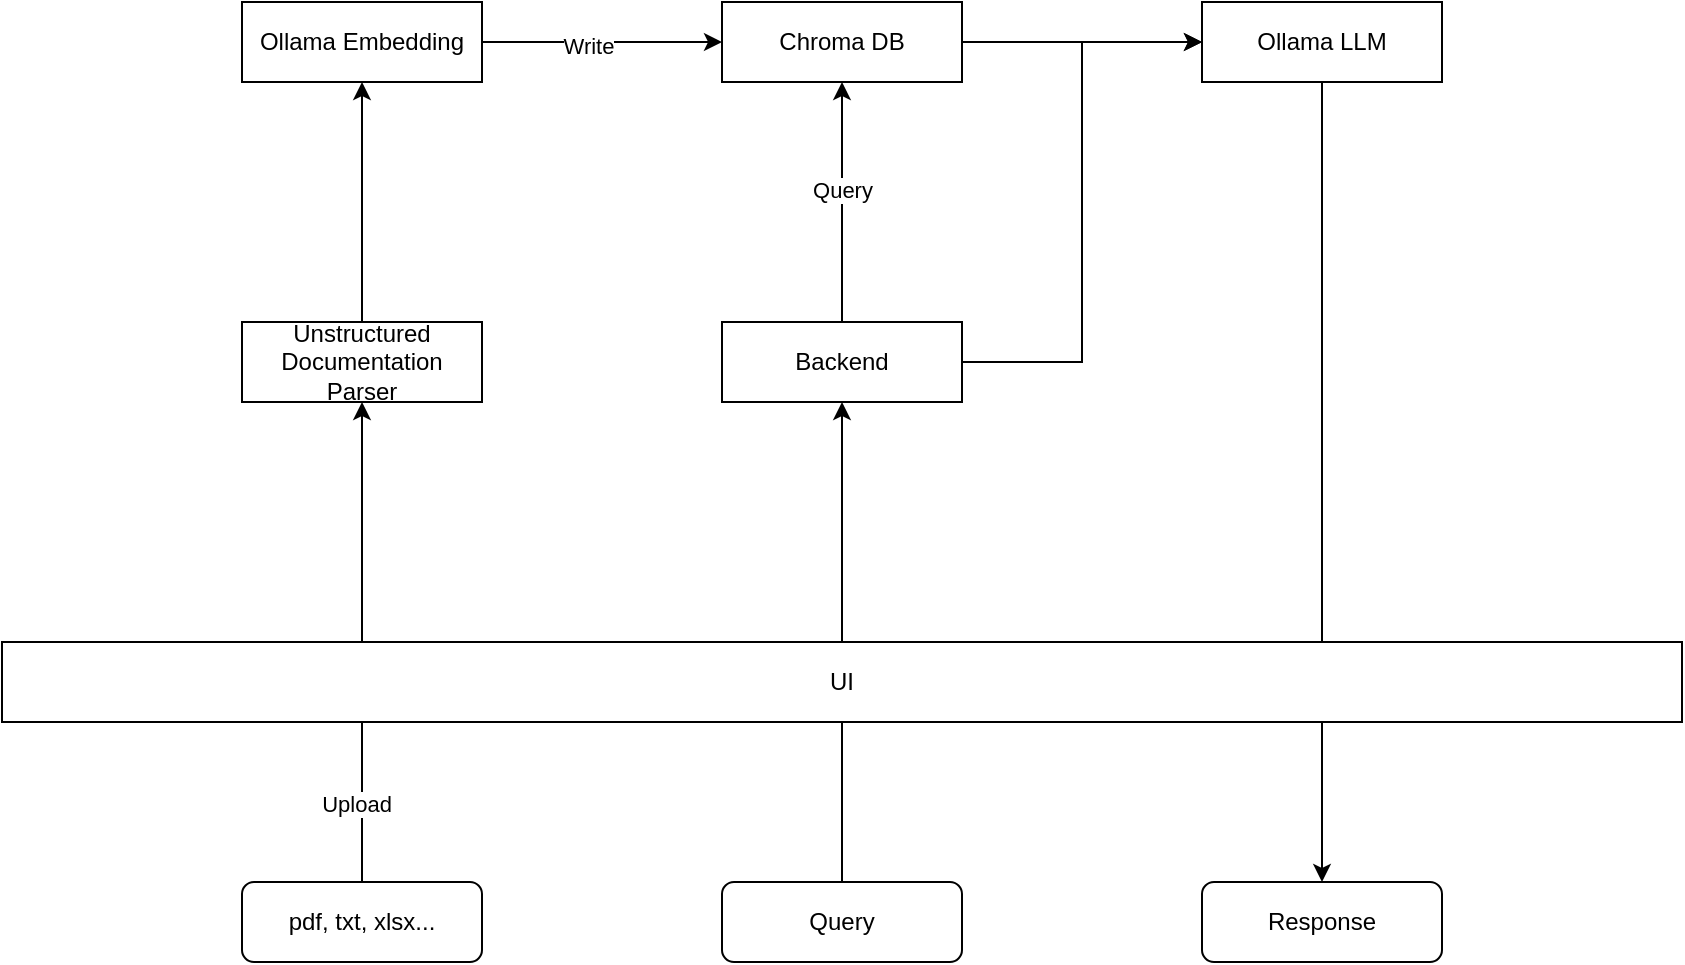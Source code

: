<mxfile version="24.4.6" type="github">
  <diagram name="Page-1" id="AGcUlClqXVcXV1Il2NJH">
    <mxGraphModel dx="1194" dy="756" grid="1" gridSize="10" guides="1" tooltips="1" connect="1" arrows="1" fold="1" page="1" pageScale="1" pageWidth="850" pageHeight="1100" math="0" shadow="0">
      <root>
        <mxCell id="0" />
        <mxCell id="1" parent="0" />
        <mxCell id="VTZHkho3guksOpkpeBhN-16" style="edgeStyle=orthogonalEdgeStyle;rounded=0;orthogonalLoop=1;jettySize=auto;html=1;exitX=0.5;exitY=0;exitDx=0;exitDy=0;entryX=0.5;entryY=1;entryDx=0;entryDy=0;" edge="1" parent="1" source="VTZHkho3guksOpkpeBhN-15" target="VTZHkho3guksOpkpeBhN-1">
          <mxGeometry relative="1" as="geometry" />
        </mxCell>
        <mxCell id="VTZHkho3guksOpkpeBhN-9" style="edgeStyle=orthogonalEdgeStyle;rounded=0;orthogonalLoop=1;jettySize=auto;html=1;exitX=0.5;exitY=0;exitDx=0;exitDy=0;entryX=0.5;entryY=1;entryDx=0;entryDy=0;" edge="1" parent="1" source="VTZHkho3guksOpkpeBhN-8" target="VTZHkho3guksOpkpeBhN-7">
          <mxGeometry relative="1" as="geometry" />
        </mxCell>
        <mxCell id="VTZHkho3guksOpkpeBhN-10" value="Upload" style="edgeLabel;html=1;align=center;verticalAlign=middle;resizable=0;points=[];" vertex="1" connectable="0" parent="VTZHkho3guksOpkpeBhN-9">
          <mxGeometry x="-0.021" y="3" relative="1" as="geometry">
            <mxPoint y="78" as="offset" />
          </mxGeometry>
        </mxCell>
        <mxCell id="VTZHkho3guksOpkpeBhN-17" style="edgeStyle=orthogonalEdgeStyle;rounded=0;orthogonalLoop=1;jettySize=auto;html=1;exitX=0.5;exitY=0;exitDx=0;exitDy=0;entryX=0.5;entryY=1;entryDx=0;entryDy=0;" edge="1" parent="1" source="VTZHkho3guksOpkpeBhN-1" target="VTZHkho3guksOpkpeBhN-5">
          <mxGeometry relative="1" as="geometry" />
        </mxCell>
        <mxCell id="VTZHkho3guksOpkpeBhN-18" value="Query" style="edgeLabel;html=1;align=center;verticalAlign=middle;resizable=0;points=[];" vertex="1" connectable="0" parent="VTZHkho3guksOpkpeBhN-17">
          <mxGeometry x="0.1" y="3" relative="1" as="geometry">
            <mxPoint x="3" as="offset" />
          </mxGeometry>
        </mxCell>
        <mxCell id="VTZHkho3guksOpkpeBhN-20" style="edgeStyle=orthogonalEdgeStyle;rounded=0;orthogonalLoop=1;jettySize=auto;html=1;exitX=1;exitY=0.5;exitDx=0;exitDy=0;entryX=0;entryY=0.5;entryDx=0;entryDy=0;" edge="1" parent="1" source="VTZHkho3guksOpkpeBhN-1" target="VTZHkho3guksOpkpeBhN-3">
          <mxGeometry relative="1" as="geometry" />
        </mxCell>
        <mxCell id="VTZHkho3guksOpkpeBhN-1" value="Backend" style="rounded=0;whiteSpace=wrap;html=1;" vertex="1" parent="1">
          <mxGeometry x="360" y="360" width="120" height="40" as="geometry" />
        </mxCell>
        <mxCell id="VTZHkho3guksOpkpeBhN-21" style="edgeStyle=orthogonalEdgeStyle;rounded=0;orthogonalLoop=1;jettySize=auto;html=1;exitX=0.5;exitY=1;exitDx=0;exitDy=0;" edge="1" parent="1" source="VTZHkho3guksOpkpeBhN-3">
          <mxGeometry relative="1" as="geometry">
            <mxPoint x="660" y="640" as="targetPoint" />
          </mxGeometry>
        </mxCell>
        <mxCell id="VTZHkho3guksOpkpeBhN-3" value="Ollama LLM" style="rounded=0;whiteSpace=wrap;html=1;" vertex="1" parent="1">
          <mxGeometry x="600" y="200" width="120" height="40" as="geometry" />
        </mxCell>
        <mxCell id="VTZHkho3guksOpkpeBhN-19" style="edgeStyle=orthogonalEdgeStyle;rounded=0;orthogonalLoop=1;jettySize=auto;html=1;exitX=1;exitY=0.5;exitDx=0;exitDy=0;entryX=0;entryY=0.5;entryDx=0;entryDy=0;" edge="1" parent="1" source="VTZHkho3guksOpkpeBhN-5" target="VTZHkho3guksOpkpeBhN-3">
          <mxGeometry relative="1" as="geometry" />
        </mxCell>
        <mxCell id="VTZHkho3guksOpkpeBhN-5" value="Chroma DB" style="rounded=0;whiteSpace=wrap;html=1;" vertex="1" parent="1">
          <mxGeometry x="360" y="200" width="120" height="40" as="geometry" />
        </mxCell>
        <mxCell id="VTZHkho3guksOpkpeBhN-4" value="UI" style="rounded=0;whiteSpace=wrap;html=1;" vertex="1" parent="1">
          <mxGeometry y="520" width="840" height="40" as="geometry" />
        </mxCell>
        <mxCell id="VTZHkho3guksOpkpeBhN-13" style="edgeStyle=orthogonalEdgeStyle;rounded=0;orthogonalLoop=1;jettySize=auto;html=1;exitX=1;exitY=0.5;exitDx=0;exitDy=0;entryX=0;entryY=0.5;entryDx=0;entryDy=0;" edge="1" parent="1" source="VTZHkho3guksOpkpeBhN-6" target="VTZHkho3guksOpkpeBhN-5">
          <mxGeometry relative="1" as="geometry" />
        </mxCell>
        <mxCell id="VTZHkho3guksOpkpeBhN-14" value="Write" style="edgeLabel;html=1;align=center;verticalAlign=middle;resizable=0;points=[];" vertex="1" connectable="0" parent="VTZHkho3guksOpkpeBhN-13">
          <mxGeometry x="-0.117" y="-2" relative="1" as="geometry">
            <mxPoint as="offset" />
          </mxGeometry>
        </mxCell>
        <mxCell id="VTZHkho3guksOpkpeBhN-6" value="Ollama Embedding" style="rounded=0;whiteSpace=wrap;html=1;" vertex="1" parent="1">
          <mxGeometry x="120" y="200" width="120" height="40" as="geometry" />
        </mxCell>
        <mxCell id="VTZHkho3guksOpkpeBhN-12" style="edgeStyle=orthogonalEdgeStyle;rounded=0;orthogonalLoop=1;jettySize=auto;html=1;exitX=0.5;exitY=0;exitDx=0;exitDy=0;entryX=0.5;entryY=1;entryDx=0;entryDy=0;" edge="1" parent="1" source="VTZHkho3guksOpkpeBhN-7" target="VTZHkho3guksOpkpeBhN-6">
          <mxGeometry relative="1" as="geometry" />
        </mxCell>
        <mxCell id="VTZHkho3guksOpkpeBhN-7" value="Unstructured Documentation Parser" style="rounded=0;whiteSpace=wrap;html=1;" vertex="1" parent="1">
          <mxGeometry x="120" y="360" width="120" height="40" as="geometry" />
        </mxCell>
        <mxCell id="VTZHkho3guksOpkpeBhN-8" value="pdf, txt, xlsx..." style="rounded=1;whiteSpace=wrap;html=1;" vertex="1" parent="1">
          <mxGeometry x="120" y="640" width="120" height="40" as="geometry" />
        </mxCell>
        <mxCell id="VTZHkho3guksOpkpeBhN-15" value="Query" style="rounded=1;whiteSpace=wrap;html=1;" vertex="1" parent="1">
          <mxGeometry x="360" y="640" width="120" height="40" as="geometry" />
        </mxCell>
        <mxCell id="VTZHkho3guksOpkpeBhN-22" value="Response" style="rounded=1;whiteSpace=wrap;html=1;" vertex="1" parent="1">
          <mxGeometry x="600" y="640" width="120" height="40" as="geometry" />
        </mxCell>
      </root>
    </mxGraphModel>
  </diagram>
</mxfile>

